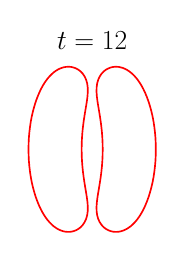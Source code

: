\begin{tikzpicture}[scale=0.40]

\begin{axis}[
  xmin = -1.8,
  xmax = 1.8,
  ymin = -1.8,
  ymax = 1.8,
  axis equal = true,
  hide axis,
  title = {\Huge$t=12$}
  ]

\addplot [mark=none,red,line width=1.5] table{
-5.333e-01 1.654e+00
-5.704e-01 1.647e+00
-6.08e-01 1.636e+00
-6.468e-01 1.621e+00
-6.87e-01 1.602e+00
-7.288e-01 1.576e+00
-7.719e-01 1.545e+00
-8.157e-01 1.506e+00
-8.597e-01 1.461e+00
-9.033e-01 1.409e+00
-9.46e-01 1.35e+00
-9.873e-01 1.284e+00
-1.027e+00 1.211e+00
-1.064e+00 1.133e+00
-1.099e+00 1.048e+00
-1.132e+00 9.588e-01
-1.161e+00 8.646e-01
-1.188e+00 7.661e-01
-1.212e+00 6.638e-01
-1.232e+00 5.582e-01
-1.248e+00 4.499e-01
-1.261e+00 3.394e-01
-1.271e+00 2.272e-01
-1.276e+00 1.139e-01
-1.278e+00 -5.169e-10
-1.276e+00 -1.139e-01
-1.271e+00 -2.272e-01
-1.261e+00 -3.394e-01
-1.248e+00 -4.499e-01
-1.232e+00 -5.582e-01
-1.212e+00 -6.638e-01
-1.188e+00 -7.661e-01
-1.161e+00 -8.646e-01
-1.132e+00 -9.588e-01
-1.099e+00 -1.048e+00
-1.064e+00 -1.133e+00
-1.027e+00 -1.211e+00
-9.873e-01 -1.284e+00
-9.46e-01 -1.35e+00
-9.033e-01 -1.409e+00
-8.597e-01 -1.461e+00
-8.157e-01 -1.506e+00
-7.719e-01 -1.545e+00
-7.288e-01 -1.576e+00
-6.87e-01 -1.602e+00
-6.468e-01 -1.621e+00
-6.08e-01 -1.636e+00
-5.704e-01 -1.647e+00
-5.333e-01 -1.654e+00
-4.957e-01 -1.657e+00
-4.566e-01 -1.657e+00
-4.154e-01 -1.653e+00
-3.717e-01 -1.642e+00
-3.26e-01 -1.625e+00
-2.791e-01 -1.6e+00
-2.329e-01 -1.565e+00
-1.894e-01 -1.519e+00
-1.513e-01 -1.462e+00
-1.209e-01 -1.396e+00
-9.992e-02 -1.321e+00
-8.911e-02 -1.239e+00
-8.779e-02 -1.152e+00
-9.424e-02 -1.061e+00
-1.062e-01 -9.67e-01
-1.216e-01 -8.694e-01
-1.385e-01 -7.688e-01
-1.553e-01 -6.652e-01
-1.711e-01 -5.589e-01
-1.849e-01 -4.502e-01
-1.963e-01 -3.395e-01
-2.046e-01 -2.272e-01
-2.098e-01 -1.139e-01
-2.115e-01 -4.52e-10
-2.098e-01 1.139e-01
-2.046e-01 2.272e-01
-1.963e-01 3.395e-01
-1.849e-01 4.502e-01
-1.711e-01 5.589e-01
-1.553e-01 6.652e-01
-1.385e-01 7.688e-01
-1.216e-01 8.694e-01
-1.062e-01 9.67e-01
-9.424e-02 1.061e+00
-8.779e-02 1.152e+00
-8.911e-02 1.239e+00
-9.992e-02 1.321e+00
-1.209e-01 1.396e+00
-1.513e-01 1.462e+00
-1.894e-01 1.519e+00
-2.329e-01 1.565e+00
-2.791e-01 1.6e+00
-3.26e-01 1.625e+00
-3.717e-01 1.642e+00
-4.154e-01 1.653e+00
-4.566e-01 1.657e+00
-4.957e-01 1.657e+00
-5.333e-01 1.654e+00
};

\addplot [mark=none,red,line width=1.5] table{
5.333e-01 1.654e+00
4.957e-01 1.657e+00
4.566e-01 1.657e+00
4.154e-01 1.653e+00
3.717e-01 1.642e+00
3.26e-01 1.625e+00
2.791e-01 1.6e+00
2.329e-01 1.565e+00
1.894e-01 1.519e+00
1.513e-01 1.462e+00
1.209e-01 1.396e+00
9.992e-02 1.321e+00
8.911e-02 1.239e+00
8.779e-02 1.152e+00
9.424e-02 1.061e+00
1.062e-01 9.67e-01
1.216e-01 8.694e-01
1.385e-01 7.688e-01
1.553e-01 6.652e-01
1.711e-01 5.589e-01
1.849e-01 4.502e-01
1.963e-01 3.395e-01
2.046e-01 2.272e-01
2.098e-01 1.139e-01
2.115e-01 -3.756e-10
2.098e-01 -1.139e-01
2.046e-01 -2.272e-01
1.963e-01 -3.395e-01
1.849e-01 -4.502e-01
1.711e-01 -5.589e-01
1.553e-01 -6.652e-01
1.385e-01 -7.688e-01
1.216e-01 -8.694e-01
1.062e-01 -9.67e-01
9.424e-02 -1.061e+00
8.779e-02 -1.152e+00
8.911e-02 -1.239e+00
9.992e-02 -1.321e+00
1.209e-01 -1.396e+00
1.513e-01 -1.462e+00
1.894e-01 -1.519e+00
2.329e-01 -1.565e+00
2.791e-01 -1.6e+00
3.26e-01 -1.625e+00
3.717e-01 -1.642e+00
4.154e-01 -1.653e+00
4.566e-01 -1.657e+00
4.957e-01 -1.657e+00
5.333e-01 -1.654e+00
5.704e-01 -1.647e+00
6.08e-01 -1.636e+00
6.468e-01 -1.621e+00
6.87e-01 -1.602e+00
7.288e-01 -1.576e+00
7.719e-01 -1.545e+00
8.157e-01 -1.506e+00
8.597e-01 -1.461e+00
9.033e-01 -1.409e+00
9.46e-01 -1.35e+00
9.873e-01 -1.284e+00
1.027e+00 -1.211e+00
1.064e+00 -1.133e+00
1.099e+00 -1.048e+00
1.132e+00 -9.588e-01
1.161e+00 -8.646e-01
1.188e+00 -7.661e-01
1.212e+00 -6.638e-01
1.232e+00 -5.582e-01
1.248e+00 -4.499e-01
1.261e+00 -3.394e-01
1.271e+00 -2.272e-01
1.276e+00 -1.139e-01
1.278e+00 -3.109e-10
1.276e+00 1.139e-01
1.271e+00 2.272e-01
1.261e+00 3.394e-01
1.248e+00 4.499e-01
1.232e+00 5.582e-01
1.212e+00 6.638e-01
1.188e+00 7.661e-01
1.161e+00 8.646e-01
1.132e+00 9.588e-01
1.099e+00 1.048e+00
1.064e+00 1.133e+00
1.027e+00 1.211e+00
9.873e-01 1.284e+00
9.46e-01 1.35e+00
9.033e-01 1.409e+00
8.597e-01 1.461e+00
8.157e-01 1.506e+00
7.719e-01 1.545e+00
7.288e-01 1.576e+00
6.87e-01 1.602e+00
6.468e-01 1.621e+00
6.08e-01 1.636e+00
5.333e-01 1.654e+00
5.704e-01 1.647e+00
};

\end{axis}


\end{tikzpicture}

